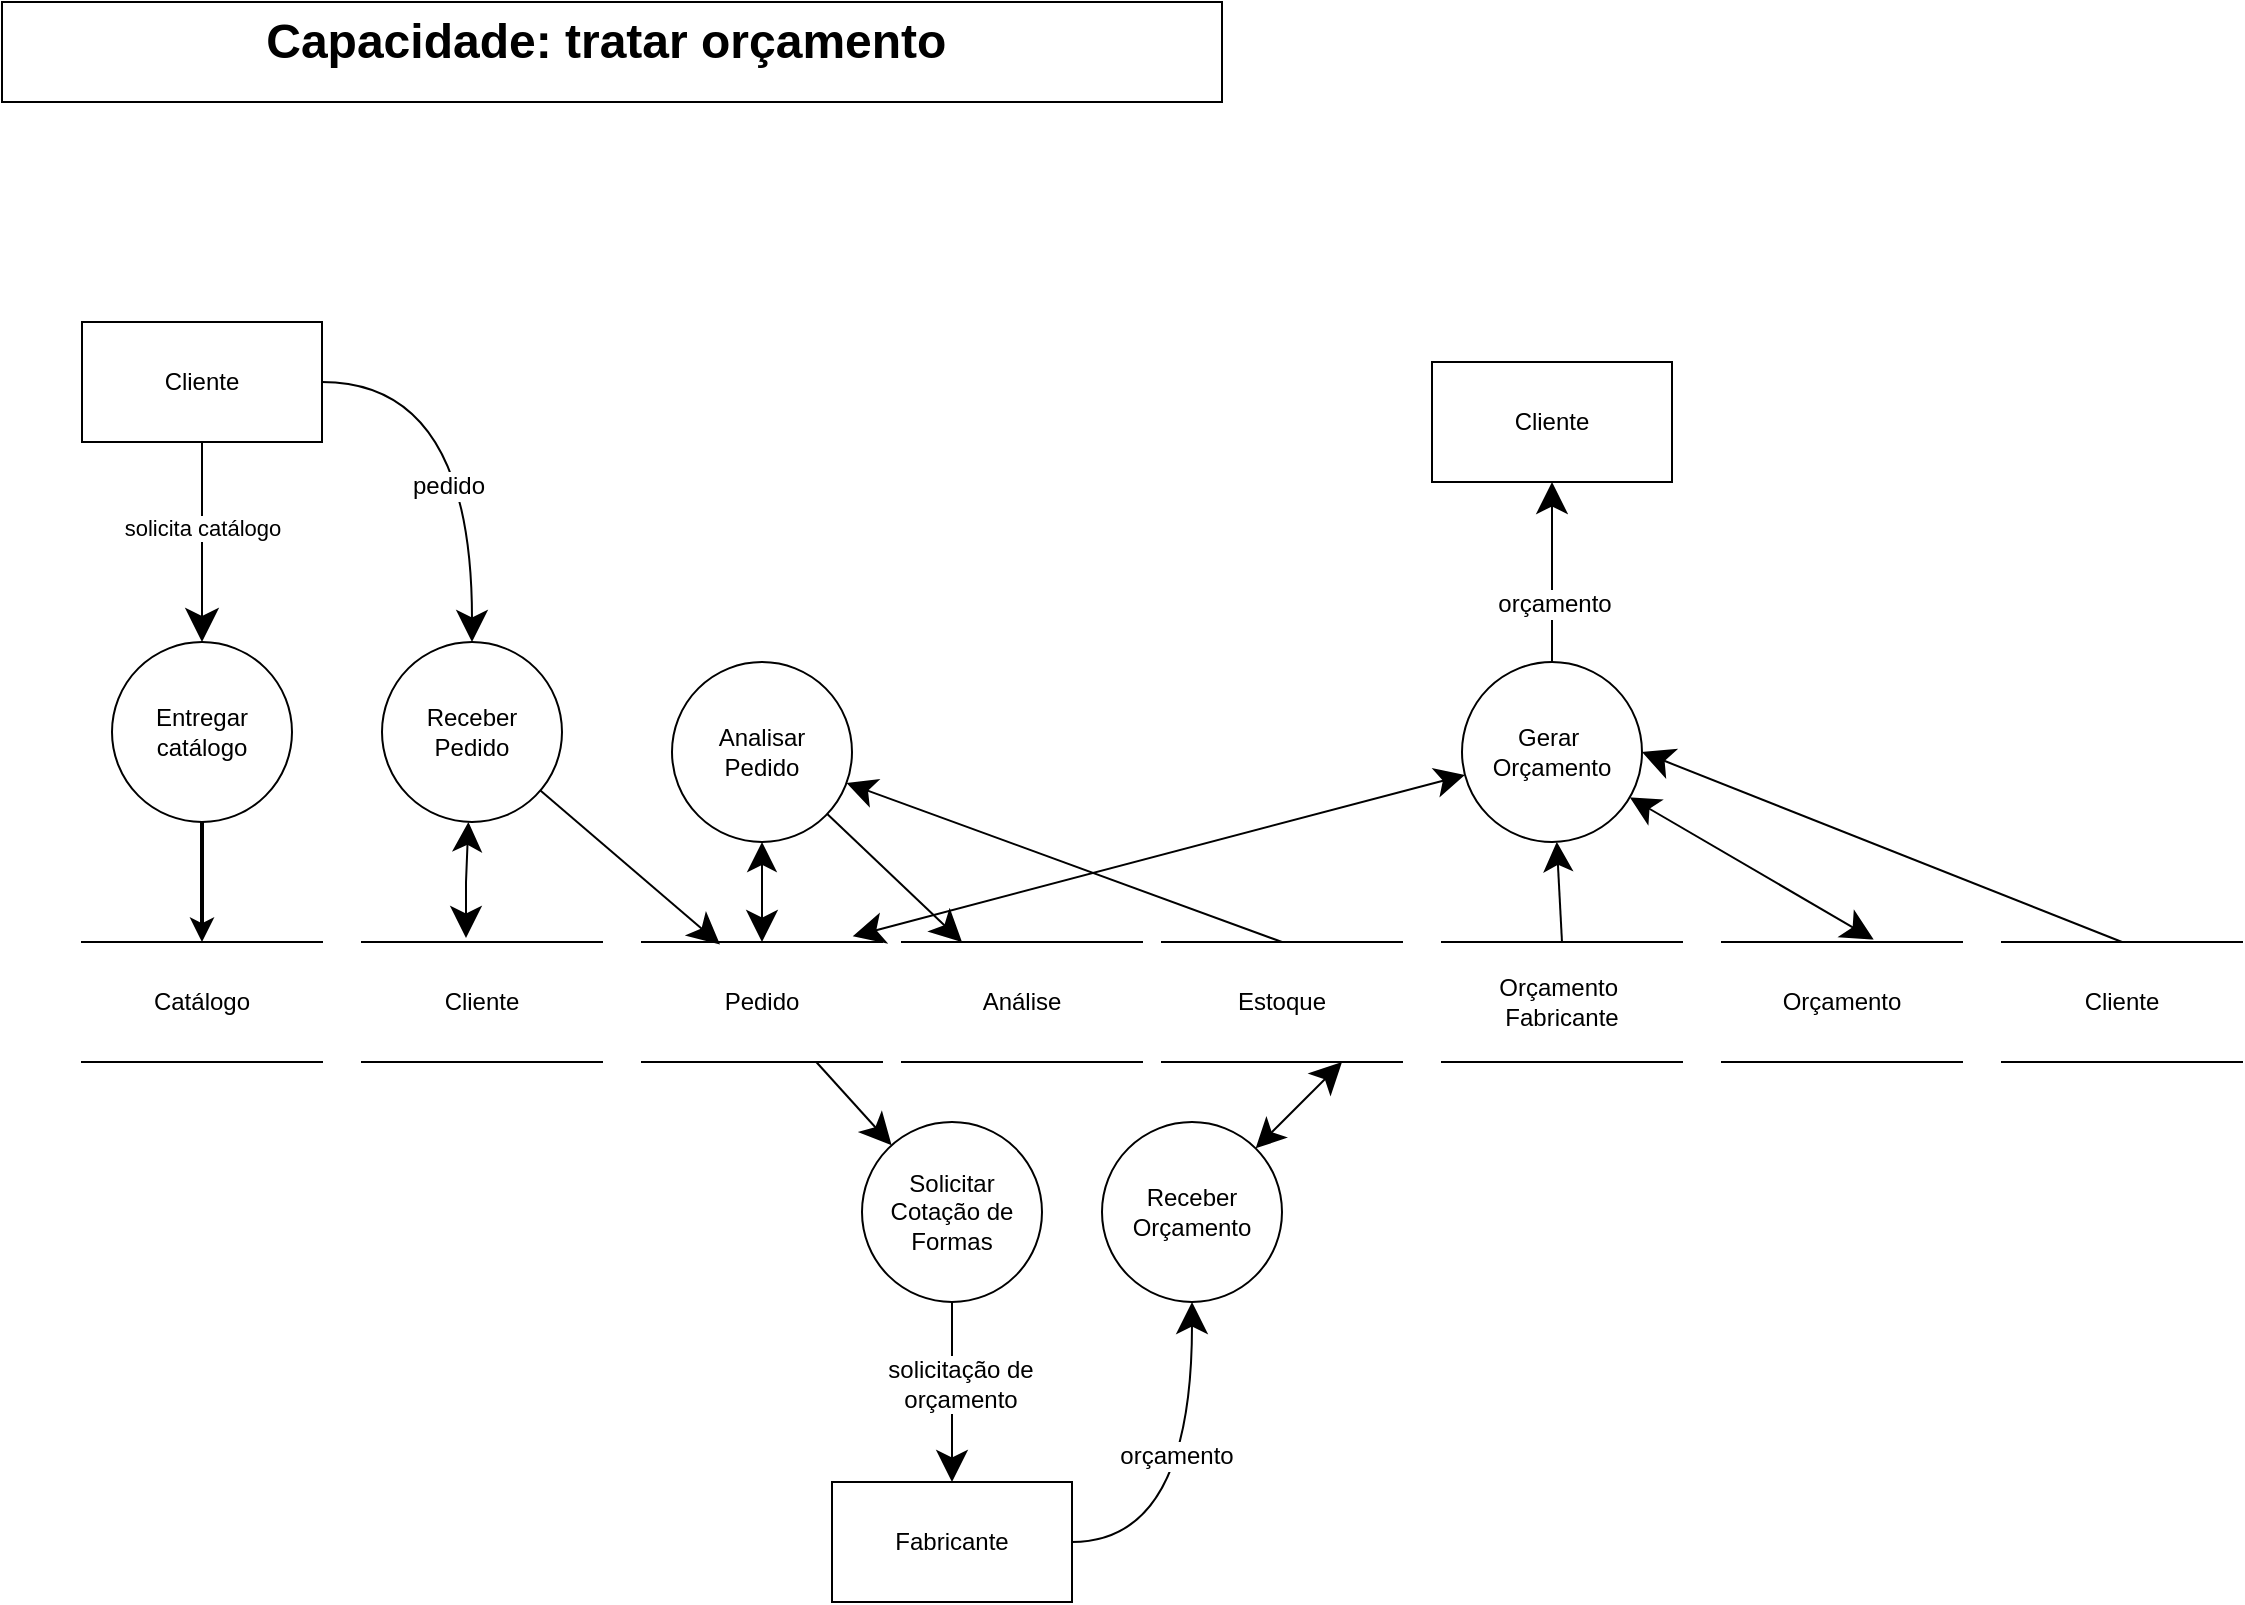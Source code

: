 <mxfile version="14.5.1" type="device"><diagram id="Mih05Nnzs5yT_0D88T-n" name="Página-1"><mxGraphModel dx="1242" dy="572" grid="1" gridSize="10" guides="1" tooltips="1" connect="1" arrows="1" fold="1" page="1" pageScale="1" pageWidth="827" pageHeight="1169" math="0" shadow="0"><root><mxCell id="0"/><mxCell id="1" parent="0"/><mxCell id="ukb0rzCeG1DZURKJxVpY-10" style="edgeStyle=orthogonalEdgeStyle;rounded=0;orthogonalLoop=1;jettySize=auto;html=1;entryX=0.5;entryY=0;entryDx=0;entryDy=0;startArrow=none;startFill=0;endArrow=classic;endFill=1;strokeWidth=1;fontSize=14;curved=1;endSize=13;" edge="1" parent="1" source="_BYILjxzDBY6gnH8MXD9-1" target="_BYILjxzDBY6gnH8MXD9-7"><mxGeometry relative="1" as="geometry"><Array as="points"><mxPoint x="235" y="190"/></Array></mxGeometry></mxCell><mxCell id="ukb0rzCeG1DZURKJxVpY-11" value="pedido" style="edgeLabel;html=1;align=center;verticalAlign=middle;resizable=0;points=[];fontSize=12;" vertex="1" connectable="0" parent="ukb0rzCeG1DZURKJxVpY-10"><mxGeometry x="0.239" y="-12" relative="1" as="geometry"><mxPoint as="offset"/></mxGeometry></mxCell><mxCell id="_BYILjxzDBY6gnH8MXD9-1" value="Cliente" style="rounded=0;whiteSpace=wrap;html=1;" parent="1" vertex="1"><mxGeometry x="40" y="160" width="120" height="60" as="geometry"/></mxCell><mxCell id="ukb0rzCeG1DZURKJxVpY-1" style="edgeStyle=orthogonalEdgeStyle;rounded=0;orthogonalLoop=1;jettySize=auto;html=1;entryX=0.5;entryY=0;entryDx=0;entryDy=0;startArrow=none;startFill=0;fontSize=18;strokeWidth=2;" edge="1" parent="1" source="_BYILjxzDBY6gnH8MXD9-2" target="_BYILjxzDBY6gnH8MXD9-3"><mxGeometry relative="1" as="geometry"/></mxCell><mxCell id="_BYILjxzDBY6gnH8MXD9-2" value="Entregar catálogo" style="ellipse;whiteSpace=wrap;html=1;aspect=fixed;" parent="1" vertex="1"><mxGeometry x="55" y="320" width="90" height="90" as="geometry"/></mxCell><mxCell id="_BYILjxzDBY6gnH8MXD9-3" value="Catálogo" style="shape=partialRectangle;whiteSpace=wrap;html=1;left=0;right=0;fillColor=none;" parent="1" vertex="1"><mxGeometry x="40" y="470" width="120" height="60" as="geometry"/></mxCell><mxCell id="ukb0rzCeG1DZURKJxVpY-12" value="" style="rounded=0;orthogonalLoop=1;jettySize=auto;html=1;startArrow=classic;startFill=1;endArrow=classic;endFill=1;endSize=13;strokeWidth=1;fontSize=12;startSize=12;" edge="1" parent="1" source="_BYILjxzDBY6gnH8MXD9-7"><mxGeometry relative="1" as="geometry"><mxPoint x="232" y="468" as="targetPoint"/><Array as="points"><mxPoint x="232" y="440"/></Array></mxGeometry></mxCell><mxCell id="ukb0rzCeG1DZURKJxVpY-13" style="edgeStyle=none;rounded=0;orthogonalLoop=1;jettySize=auto;html=1;entryX=0.325;entryY=0.02;entryDx=0;entryDy=0;entryPerimeter=0;startArrow=none;startFill=0;startSize=12;endArrow=classic;endFill=1;endSize=13;strokeWidth=1;fontSize=12;" edge="1" parent="1" source="_BYILjxzDBY6gnH8MXD9-7" target="_BYILjxzDBY6gnH8MXD9-13"><mxGeometry relative="1" as="geometry"/></mxCell><mxCell id="_BYILjxzDBY6gnH8MXD9-7" value="Receber&lt;br&gt;Pedido" style="ellipse;whiteSpace=wrap;html=1;aspect=fixed;" parent="1" vertex="1"><mxGeometry x="190" y="320" width="90" height="90" as="geometry"/></mxCell><mxCell id="_BYILjxzDBY6gnH8MXD9-10" value="Cliente" style="shape=partialRectangle;whiteSpace=wrap;html=1;left=0;right=0;fillColor=none;" parent="1" vertex="1"><mxGeometry x="180" y="470" width="120" height="60" as="geometry"/></mxCell><mxCell id="ukb0rzCeG1DZURKJxVpY-19" style="edgeStyle=none;rounded=0;orthogonalLoop=1;jettySize=auto;html=1;startArrow=none;startFill=0;startSize=12;endArrow=classic;endFill=1;endSize=13;strokeWidth=1;fontSize=12;" edge="1" parent="1" source="_BYILjxzDBY6gnH8MXD9-13" target="ukb0rzCeG1DZURKJxVpY-18"><mxGeometry relative="1" as="geometry"/></mxCell><mxCell id="_BYILjxzDBY6gnH8MXD9-13" value="Pedido" style="shape=partialRectangle;whiteSpace=wrap;html=1;left=0;right=0;fillColor=none;" parent="1" vertex="1"><mxGeometry x="320" y="470" width="120" height="60" as="geometry"/></mxCell><mxCell id="_BYILjxzDBY6gnH8MXD9-19" value="Estoque" style="shape=partialRectangle;whiteSpace=wrap;html=1;left=0;right=0;fillColor=none;" parent="1" vertex="1"><mxGeometry x="580" y="470" width="120" height="60" as="geometry"/></mxCell><mxCell id="tMEPd3DpqhwLQ_wRdF11-3" value="" style="rounded=0;whiteSpace=wrap;html=1;" parent="1" vertex="1"><mxGeometry width="610" height="50" as="geometry"/></mxCell><mxCell id="tMEPd3DpqhwLQ_wRdF11-4" value="Capacidade:&amp;nbsp;tratar orçamento&amp;nbsp;" style="text;strokeColor=none;fillColor=none;html=1;fontSize=24;fontStyle=1;verticalAlign=middle;align=center;" parent="1" vertex="1"><mxGeometry width="610" height="40" as="geometry"/></mxCell><mxCell id="ukb0rzCeG1DZURKJxVpY-7" value="solicita catálogo" style="edgeStyle=elbowEdgeStyle;rounded=0;orthogonalLoop=1;jettySize=auto;html=1;endArrow=classic;endFill=1;strokeWidth=1;endSize=14;startSize=14;startArrow=none;startFill=0;exitX=0.5;exitY=1;exitDx=0;exitDy=0;" edge="1" parent="1" source="_BYILjxzDBY6gnH8MXD9-1"><mxGeometry x="-0.143" relative="1" as="geometry"><mxPoint x="99.5" y="260" as="sourcePoint"/><mxPoint x="100" y="320" as="targetPoint"/><mxPoint as="offset"/></mxGeometry></mxCell><mxCell id="ukb0rzCeG1DZURKJxVpY-15" value="" style="edgeStyle=none;rounded=0;orthogonalLoop=1;jettySize=auto;html=1;startArrow=classic;startFill=1;startSize=12;endArrow=classic;endFill=1;endSize=13;strokeWidth=1;fontSize=12;" edge="1" parent="1" source="ukb0rzCeG1DZURKJxVpY-14" target="_BYILjxzDBY6gnH8MXD9-13"><mxGeometry relative="1" as="geometry"/></mxCell><mxCell id="ukb0rzCeG1DZURKJxVpY-16" style="edgeStyle=none;rounded=0;orthogonalLoop=1;jettySize=auto;html=1;entryX=0.5;entryY=0;entryDx=0;entryDy=0;startArrow=classic;startFill=1;startSize=12;endArrow=none;endFill=0;endSize=13;strokeWidth=1;fontSize=12;" edge="1" parent="1" source="ukb0rzCeG1DZURKJxVpY-14" target="_BYILjxzDBY6gnH8MXD9-19"><mxGeometry relative="1" as="geometry"/></mxCell><mxCell id="ukb0rzCeG1DZURKJxVpY-28" style="edgeStyle=none;rounded=0;orthogonalLoop=1;jettySize=auto;html=1;entryX=0.25;entryY=0;entryDx=0;entryDy=0;startArrow=none;startFill=0;startSize=12;endArrow=classic;endFill=1;endSize=13;strokeWidth=1;fontSize=12;" edge="1" parent="1" source="ukb0rzCeG1DZURKJxVpY-14" target="ukb0rzCeG1DZURKJxVpY-27"><mxGeometry relative="1" as="geometry"/></mxCell><mxCell id="ukb0rzCeG1DZURKJxVpY-14" value="Analisar&lt;br&gt;Pedido" style="ellipse;whiteSpace=wrap;html=1;aspect=fixed;" vertex="1" parent="1"><mxGeometry x="335" y="330" width="90" height="90" as="geometry"/></mxCell><mxCell id="ukb0rzCeG1DZURKJxVpY-22" style="edgeStyle=orthogonalEdgeStyle;rounded=0;orthogonalLoop=1;jettySize=auto;html=1;entryX=0.5;entryY=1;entryDx=0;entryDy=0;startArrow=none;startFill=0;startSize=12;endArrow=classic;endFill=1;endSize=13;strokeWidth=1;fontSize=12;curved=1;" edge="1" parent="1" source="ukb0rzCeG1DZURKJxVpY-17" target="ukb0rzCeG1DZURKJxVpY-21"><mxGeometry relative="1" as="geometry"/></mxCell><mxCell id="ukb0rzCeG1DZURKJxVpY-26" value="orçamento" style="edgeLabel;html=1;align=center;verticalAlign=middle;resizable=0;points=[];fontSize=12;" vertex="1" connectable="0" parent="ukb0rzCeG1DZURKJxVpY-22"><mxGeometry x="0.144" y="8" relative="1" as="geometry"><mxPoint as="offset"/></mxGeometry></mxCell><mxCell id="ukb0rzCeG1DZURKJxVpY-17" value="Fabricante" style="rounded=0;whiteSpace=wrap;html=1;" vertex="1" parent="1"><mxGeometry x="415" y="740" width="120" height="60" as="geometry"/></mxCell><mxCell id="ukb0rzCeG1DZURKJxVpY-20" value="" style="edgeStyle=none;rounded=0;orthogonalLoop=1;jettySize=auto;html=1;startArrow=none;startFill=0;startSize=12;endArrow=classic;endFill=1;endSize=13;strokeWidth=1;fontSize=12;" edge="1" parent="1" source="ukb0rzCeG1DZURKJxVpY-18" target="ukb0rzCeG1DZURKJxVpY-17"><mxGeometry relative="1" as="geometry"/></mxCell><mxCell id="ukb0rzCeG1DZURKJxVpY-25" value="solicitação de &lt;br&gt;orçamento" style="edgeLabel;html=1;align=center;verticalAlign=middle;resizable=0;points=[];fontSize=12;" vertex="1" connectable="0" parent="ukb0rzCeG1DZURKJxVpY-20"><mxGeometry x="-0.393" y="4" relative="1" as="geometry"><mxPoint y="13" as="offset"/></mxGeometry></mxCell><mxCell id="ukb0rzCeG1DZURKJxVpY-18" value="Solicitar Cotação de Formas" style="ellipse;whiteSpace=wrap;html=1;aspect=fixed;" vertex="1" parent="1"><mxGeometry x="430" y="560" width="90" height="90" as="geometry"/></mxCell><mxCell id="ukb0rzCeG1DZURKJxVpY-23" style="rounded=0;orthogonalLoop=1;jettySize=auto;html=1;entryX=0.75;entryY=1;entryDx=0;entryDy=0;startArrow=classic;startFill=1;startSize=12;endArrow=classic;endFill=1;endSize=13;strokeWidth=1;fontSize=12;" edge="1" parent="1" source="ukb0rzCeG1DZURKJxVpY-21" target="_BYILjxzDBY6gnH8MXD9-19"><mxGeometry relative="1" as="geometry"/></mxCell><mxCell id="ukb0rzCeG1DZURKJxVpY-21" value="Receber Orçamento" style="ellipse;whiteSpace=wrap;html=1;aspect=fixed;" vertex="1" parent="1"><mxGeometry x="550" y="560" width="90" height="90" as="geometry"/></mxCell><mxCell id="ukb0rzCeG1DZURKJxVpY-27" value="Análise" style="shape=partialRectangle;whiteSpace=wrap;html=1;left=0;right=0;fillColor=none;" vertex="1" parent="1"><mxGeometry x="450" y="470" width="120" height="60" as="geometry"/></mxCell><mxCell id="ukb0rzCeG1DZURKJxVpY-30" style="edgeStyle=none;rounded=0;orthogonalLoop=1;jettySize=auto;html=1;entryX=0.878;entryY=-0.047;entryDx=0;entryDy=0;entryPerimeter=0;startArrow=classic;startFill=1;startSize=12;endArrow=classic;endFill=1;endSize=13;strokeWidth=1;fontSize=12;" edge="1" parent="1" source="ukb0rzCeG1DZURKJxVpY-29" target="_BYILjxzDBY6gnH8MXD9-13"><mxGeometry relative="1" as="geometry"/></mxCell><mxCell id="ukb0rzCeG1DZURKJxVpY-33" style="edgeStyle=none;rounded=0;orthogonalLoop=1;jettySize=auto;html=1;entryX=0.5;entryY=0;entryDx=0;entryDy=0;startArrow=classic;startFill=1;startSize=12;endArrow=none;endFill=0;endSize=13;strokeWidth=1;fontSize=12;" edge="1" parent="1" source="ukb0rzCeG1DZURKJxVpY-29" target="ukb0rzCeG1DZURKJxVpY-31"><mxGeometry relative="1" as="geometry"/></mxCell><mxCell id="ukb0rzCeG1DZURKJxVpY-34" style="edgeStyle=none;rounded=0;orthogonalLoop=1;jettySize=auto;html=1;entryX=0.632;entryY=-0.02;entryDx=0;entryDy=0;entryPerimeter=0;startArrow=classic;startFill=1;startSize=12;endArrow=classic;endFill=1;endSize=13;strokeWidth=1;fontSize=12;" edge="1" parent="1" source="ukb0rzCeG1DZURKJxVpY-29" target="ukb0rzCeG1DZURKJxVpY-32"><mxGeometry relative="1" as="geometry"/></mxCell><mxCell id="ukb0rzCeG1DZURKJxVpY-42" style="edgeStyle=none;rounded=0;orthogonalLoop=1;jettySize=auto;html=1;entryX=0.5;entryY=0;entryDx=0;entryDy=0;startArrow=classic;startFill=1;startSize=13;endArrow=none;endFill=0;endSize=9;strokeWidth=1;fontSize=12;exitX=1;exitY=0.5;exitDx=0;exitDy=0;" edge="1" parent="1" source="ukb0rzCeG1DZURKJxVpY-29" target="ukb0rzCeG1DZURKJxVpY-41"><mxGeometry relative="1" as="geometry"/></mxCell><mxCell id="ukb0rzCeG1DZURKJxVpY-29" value="Gerar&amp;nbsp;&lt;br&gt;Orçamento" style="ellipse;whiteSpace=wrap;html=1;aspect=fixed;" vertex="1" parent="1"><mxGeometry x="730" y="330" width="90" height="90" as="geometry"/></mxCell><mxCell id="ukb0rzCeG1DZURKJxVpY-31" value="Orçamento&amp;nbsp;&lt;br&gt;Fabricante" style="shape=partialRectangle;whiteSpace=wrap;html=1;left=0;right=0;fillColor=none;" vertex="1" parent="1"><mxGeometry x="720" y="470" width="120" height="60" as="geometry"/></mxCell><mxCell id="ukb0rzCeG1DZURKJxVpY-32" value="Orçamento" style="shape=partialRectangle;whiteSpace=wrap;html=1;left=0;right=0;fillColor=none;" vertex="1" parent="1"><mxGeometry x="860" y="470" width="120" height="60" as="geometry"/></mxCell><mxCell id="ukb0rzCeG1DZURKJxVpY-38" value="" style="edgeStyle=none;rounded=0;orthogonalLoop=1;jettySize=auto;html=1;startArrow=classic;startFill=1;endArrow=none;endFill=0;strokeWidth=1;fontSize=12;endSize=9;startSize=13;" edge="1" parent="1" source="ukb0rzCeG1DZURKJxVpY-36" target="ukb0rzCeG1DZURKJxVpY-29"><mxGeometry relative="1" as="geometry"><Array as="points"><mxPoint x="775" y="290"/></Array></mxGeometry></mxCell><mxCell id="ukb0rzCeG1DZURKJxVpY-40" value="orçamento" style="edgeLabel;html=1;align=center;verticalAlign=middle;resizable=0;points=[];fontSize=12;" vertex="1" connectable="0" parent="ukb0rzCeG1DZURKJxVpY-38"><mxGeometry x="0.347" y="1" relative="1" as="geometry"><mxPoint as="offset"/></mxGeometry></mxCell><mxCell id="ukb0rzCeG1DZURKJxVpY-36" value="Cliente" style="rounded=0;whiteSpace=wrap;html=1;" vertex="1" parent="1"><mxGeometry x="715" y="180" width="120" height="60" as="geometry"/></mxCell><mxCell id="ukb0rzCeG1DZURKJxVpY-41" value="Cliente" style="shape=partialRectangle;whiteSpace=wrap;html=1;left=0;right=0;fillColor=none;" vertex="1" parent="1"><mxGeometry x="1000" y="470" width="120" height="60" as="geometry"/></mxCell></root></mxGraphModel></diagram></mxfile>